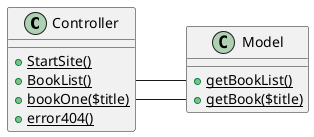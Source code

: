 @startuml
class Controller {
    +{static} StartSite()
    +{static} BookList()
    +{static} bookOne($title)
    +{static} error404()
}

class Model {
    +{static} getBookList()
    +{static} getBook($title)
}

Controller::BookList -right- Model::getBookList
Controller::bookOne -- Model::getBook

@enduml